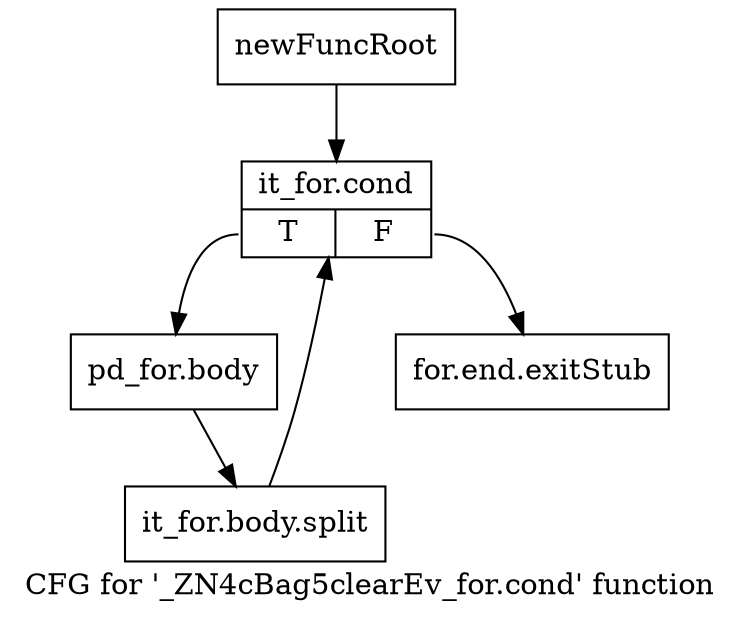 digraph "CFG for '_ZN4cBag5clearEv_for.cond' function" {
	label="CFG for '_ZN4cBag5clearEv_for.cond' function";

	Node0x20dbbd0 [shape=record,label="{newFuncRoot}"];
	Node0x20dbbd0 -> Node0x20dc040;
	Node0x20dbff0 [shape=record,label="{for.end.exitStub}"];
	Node0x20dc040 [shape=record,label="{it_for.cond|{<s0>T|<s1>F}}"];
	Node0x20dc040:s0 -> Node0x20dc090;
	Node0x20dc040:s1 -> Node0x20dbff0;
	Node0x20dc090 [shape=record,label="{pd_for.body}"];
	Node0x20dc090 -> Node0x478f640;
	Node0x478f640 [shape=record,label="{it_for.body.split}"];
	Node0x478f640 -> Node0x20dc040;
}
